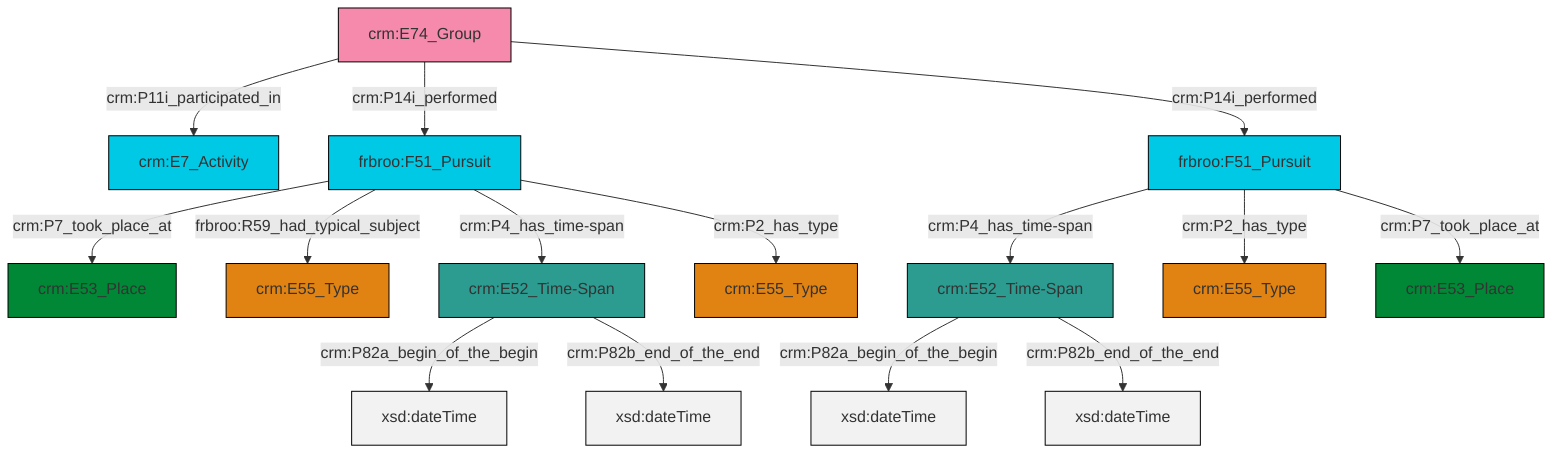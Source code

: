 graph TD
classDef Literal fill:#f2f2f2,stroke:#000000;
classDef CRM_Entity fill:#FFFFFF,stroke:#000000;
classDef Temporal_Entity fill:#00C9E6, stroke:#000000;
classDef Type fill:#E18312, stroke:#000000;
classDef Time-Span fill:#2C9C91, stroke:#000000;
classDef Appellation fill:#FFEB7F, stroke:#000000;
classDef Place fill:#008836, stroke:#000000;
classDef Persistent_Item fill:#B266B2, stroke:#000000;
classDef Conceptual_Object fill:#FFD700, stroke:#000000;
classDef Physical_Thing fill:#D2B48C, stroke:#000000;
classDef Actor fill:#f58aad, stroke:#000000;
classDef PC_Classes fill:#4ce600, stroke:#000000;
classDef Multi fill:#cccccc,stroke:#000000;

0["crm:E52_Time-Span"]:::Time-Span -->|crm:P82a_begin_of_the_begin| 1[xsd:dateTime]:::Literal
4["crm:E74_Group"]:::Actor -->|crm:P11i_participated_in| 5["crm:E7_Activity"]:::Temporal_Entity
8["frbroo:F51_Pursuit"]:::Temporal_Entity -->|crm:P7_took_place_at| 2["crm:E53_Place"]:::Place
8["frbroo:F51_Pursuit"]:::Temporal_Entity -->|frbroo:R59_had_typical_subject| 11["crm:E55_Type"]:::Type
12["frbroo:F51_Pursuit"]:::Temporal_Entity -->|crm:P4_has_time-span| 0["crm:E52_Time-Span"]:::Time-Span
9["crm:E52_Time-Span"]:::Time-Span -->|crm:P82a_begin_of_the_begin| 23[xsd:dateTime]:::Literal
4["crm:E74_Group"]:::Actor -->|crm:P14i_performed| 8["frbroo:F51_Pursuit"]:::Temporal_Entity
12["frbroo:F51_Pursuit"]:::Temporal_Entity -->|crm:P2_has_type| 14["crm:E55_Type"]:::Type
0["crm:E52_Time-Span"]:::Time-Span -->|crm:P82b_end_of_the_end| 25[xsd:dateTime]:::Literal
4["crm:E74_Group"]:::Actor -->|crm:P14i_performed| 12["frbroo:F51_Pursuit"]:::Temporal_Entity
12["frbroo:F51_Pursuit"]:::Temporal_Entity -->|crm:P7_took_place_at| 19["crm:E53_Place"]:::Place
9["crm:E52_Time-Span"]:::Time-Span -->|crm:P82b_end_of_the_end| 26[xsd:dateTime]:::Literal
8["frbroo:F51_Pursuit"]:::Temporal_Entity -->|crm:P4_has_time-span| 9["crm:E52_Time-Span"]:::Time-Span
8["frbroo:F51_Pursuit"]:::Temporal_Entity -->|crm:P2_has_type| 6["crm:E55_Type"]:::Type
